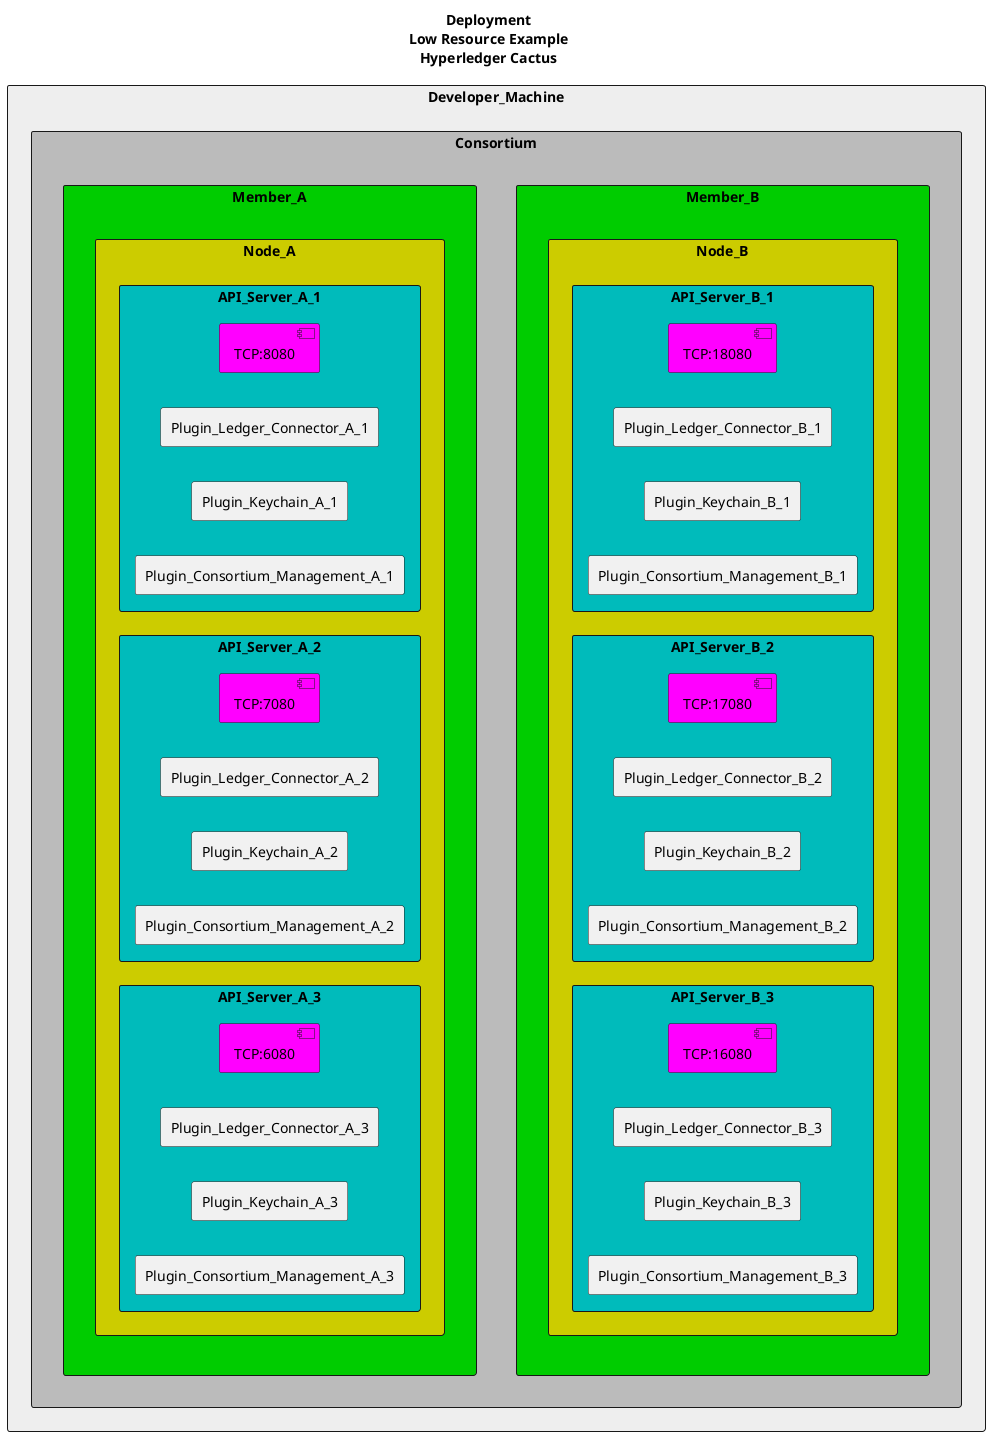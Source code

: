 @startuml deployment-low-resource-example

!include <material/common>
' To import the sprite file you DON'T need to place a prefix!
!include <material/cellphone>
!include <material/laptop_chromebook>
!include <material/database>

left to right direction

title Deployment\nLow Resource Example\nHyperledger Cactus

rectangle Developer_Machine as developermachine #EEEEEE {

  rectangle Consortium as consortium #BBBBBB {

    rectangle Member_A as membera #00CC00 {
      rectangle Node_A as nodea #CCCC00 {
        rectangle API_Server_A_1 as apiservera1 #00BBBB {
          component "TCP:8080" #FF00FF {
          }
          rectangle Plugin_Ledger_Connector_A_1 as ledgerconnectora1 {
          }
          rectangle Plugin_Keychain_A_1 as keychaina1 {
          }
          rectangle Plugin_Consortium_Management_A_1 as consortiummanagementa1 {
          }
        }
        rectangle API_Server_A_2 as apiservera2 #00BBBB {
          component "TCP:7080" #FF00FF {
          }
          rectangle Plugin_Ledger_Connector_A_2 as ledgerconnectora2 {
          }
          rectangle Plugin_Keychain_A_2 as keychaina2 {
          }
          rectangle Plugin_Consortium_Management_A_2 as consortiummanagementa2 {
          }
        }
        rectangle API_Server_A_3 as apiservera3 #00BBBB {
          component "TCP:6080" #FF00FF {
          }
          rectangle Plugin_Ledger_Connector_A_3 as ledgerconnectora3 {
          }
          rectangle Plugin_Keychain_A_3 as keychaina3 {
          }
          rectangle Plugin_Consortium_Management_A_3 as consortiummanagementa3 {
          }
        }
      }
    }

    rectangle Member_B as memberb #00CC00 {
      rectangle Node_B as nodeb #CCCC00 {
        rectangle API_Server_B_1 as apiserverb1 #00BBBB {
          component "TCP:18080" #FF00FF {
          }
          rectangle Plugin_Ledger_Connector_B_1 as ledgerconnectorb1 {
          }
          rectangle Plugin_Keychain_B_1 as keychainb1 {
          }
          rectangle Plugin_Consortium_Management_B_1 as consortiummanagementb1 {
          }
        }
        rectangle API_Server_B_2 as apiserverb2 #00BBBB {
          component "TCP:17080" #FF00FF {
          }
          rectangle Plugin_Ledger_Connector_B_2 as ledgerconnectorb2 {
          }
          rectangle Plugin_Keychain_B_2 as keychainb2 {
          }
          rectangle Plugin_Consortium_Management_B_2 as consortiummanagementb2 {
          }
        }
        rectangle API_Server_B_3 as apiserverb3 #00BBBB {
          component "TCP:16080" #FF00FF {
          }
          rectangle Plugin_Ledger_Connector_B_3 as ledgerconnectorb3 {
          }
          rectangle Plugin_Keychain_B_3 as keychainb3 {
          }
          rectangle Plugin_Consortium_Management_B_3 as consortiummanagementb3 {
          }
        }
      }
    }
  }
}

membera -[hidden]- memberb

@enduml

